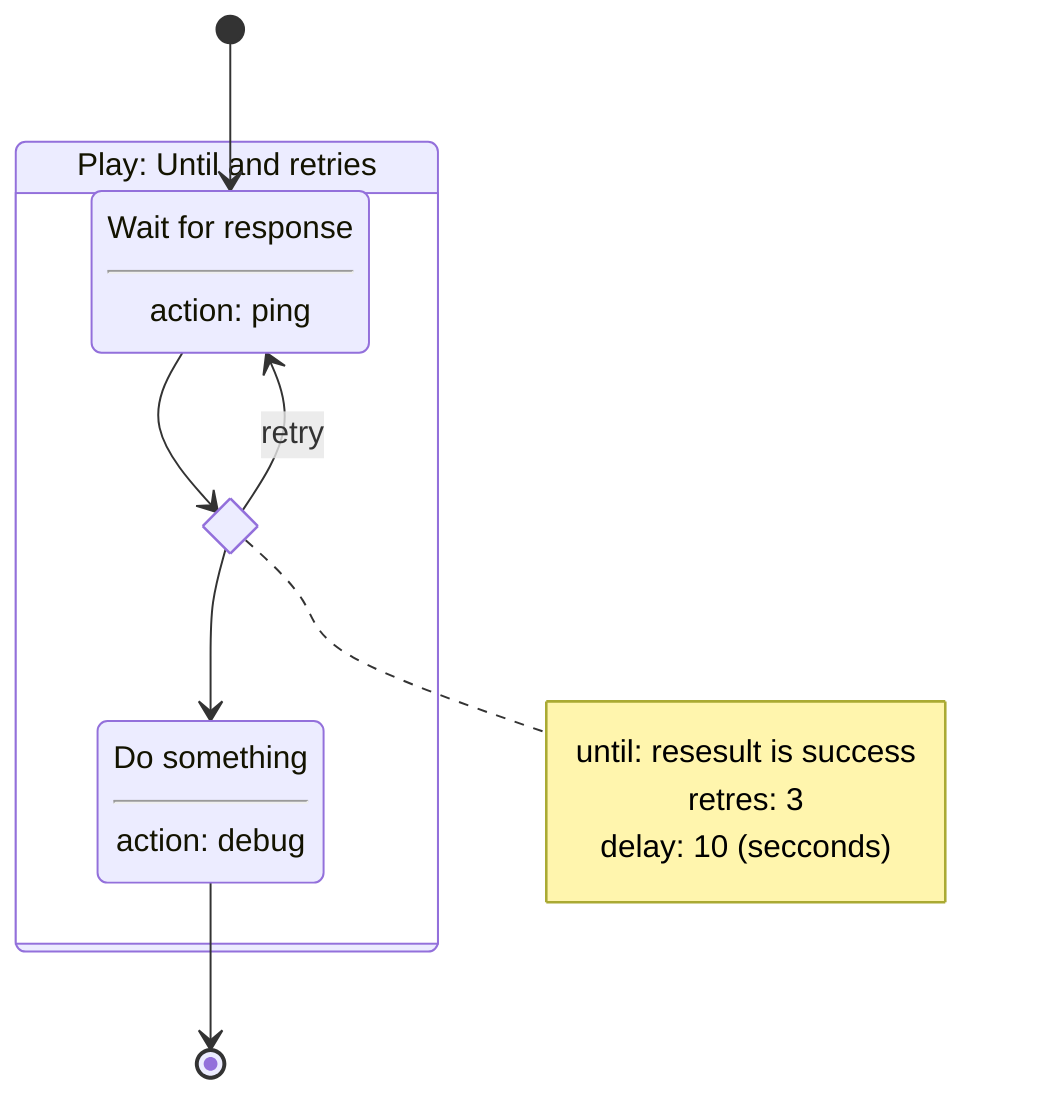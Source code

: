 stateDiagram-v2
    state "Play: Until and retries" as play_1 {
        state "Wait for response<hr>action: ping" as task_1
        state task_1_until <<choice>>
        note right of task_1_until
            until: resesult is success
            retres: 3
            delay: 10 (secconds)
        end note
        state "Do something<hr>action: debug" as task_2
    }
    [*] --> task_1
    task_1_until --> task_2
    task_1 --> task_1_until
    task_1_until --> task_1 : retry
    task_2 --> [*]